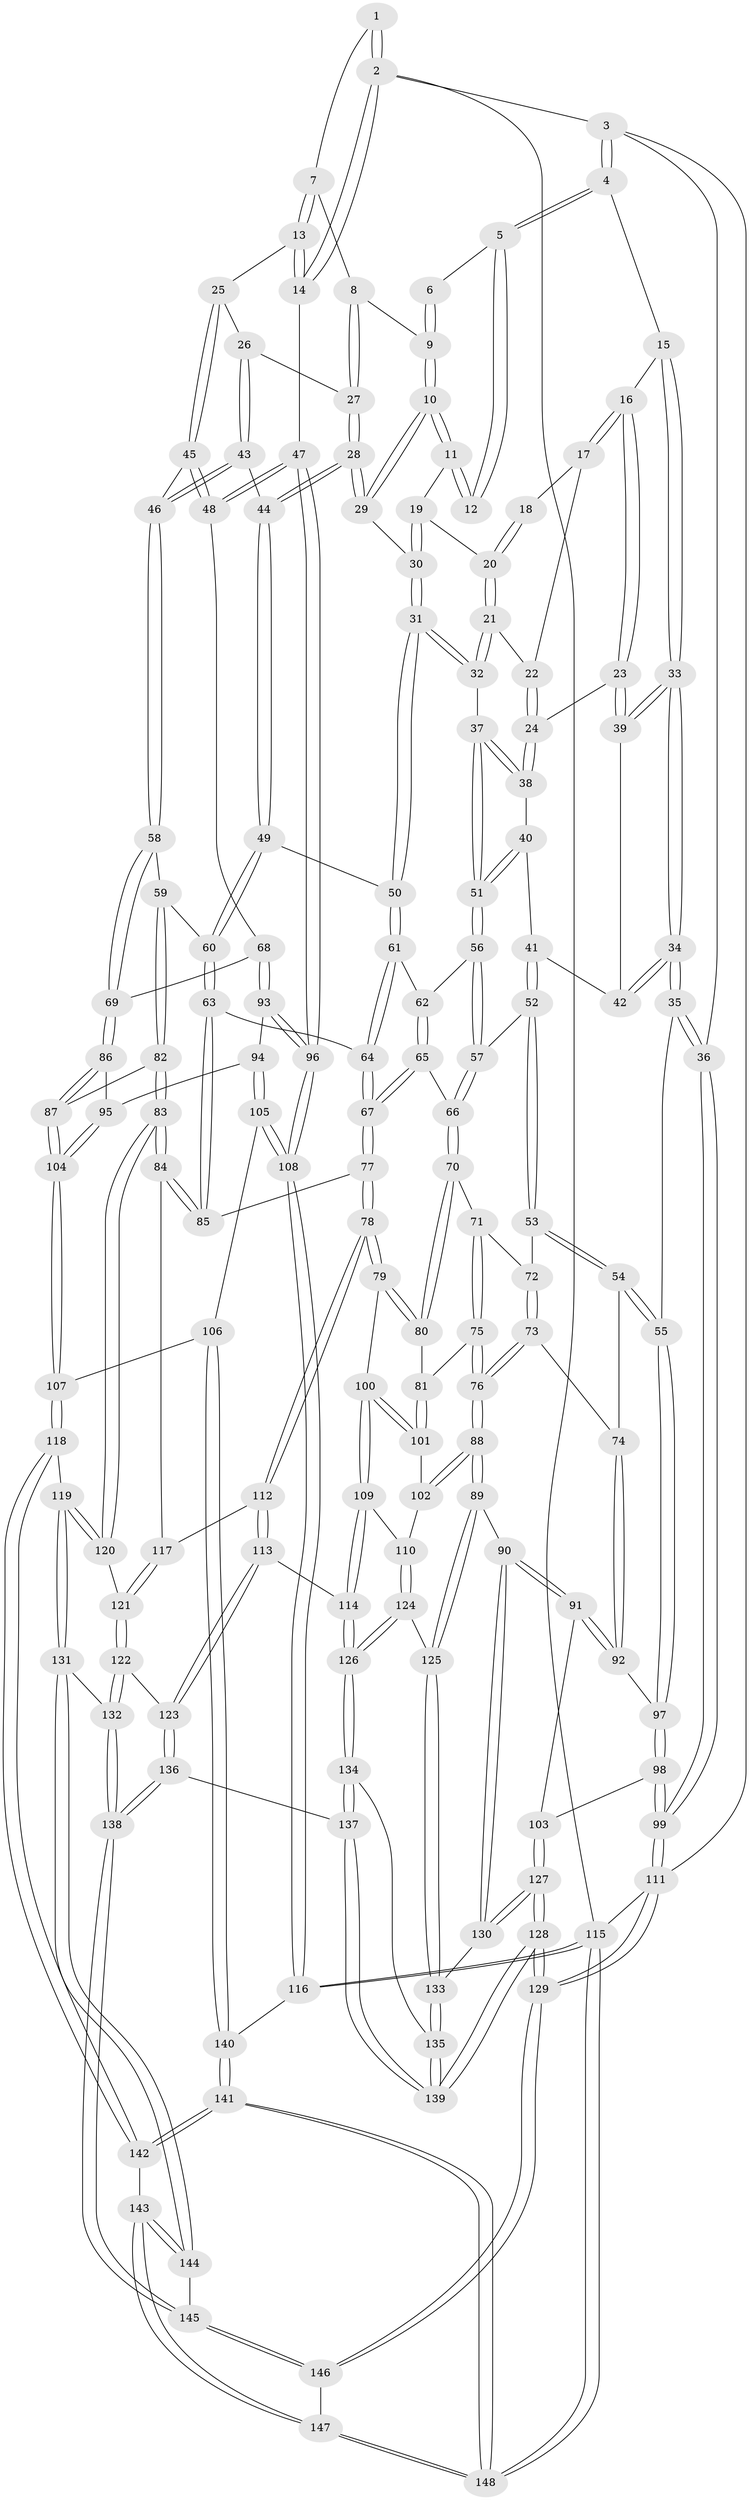 // coarse degree distribution, {6: 0.021739130434782608, 5: 0.15217391304347827, 4: 0.41304347826086957, 2: 0.13043478260869565, 3: 0.2826086956521739}
// Generated by graph-tools (version 1.1) at 2025/54/03/04/25 22:54:46]
// undirected, 148 vertices, 367 edges
graph export_dot {
  node [color=gray90,style=filled];
  1 [pos="+0.7520296937694685+0"];
  2 [pos="+1+0"];
  3 [pos="+0+0"];
  4 [pos="+0.14761584434644315+0"];
  5 [pos="+0.6164977980967551+0"];
  6 [pos="+0.6453776942925926+0"];
  7 [pos="+0.8010309529552179+0.0008282557713766281"];
  8 [pos="+0.7217809778065625+0.10787163662900327"];
  9 [pos="+0.7093026272076278+0.10765929108272815"];
  10 [pos="+0.658684483213605+0.1275611221593208"];
  11 [pos="+0.6170094395750136+0.09903562748440016"];
  12 [pos="+0.5812990919291423+0.026891165556448028"];
  13 [pos="+0.8915911638240166+0.12683010691098484"];
  14 [pos="+1+0"];
  15 [pos="+0.15503875806388745+0"];
  16 [pos="+0.1848611210262113+0"];
  17 [pos="+0.49867568298526077+0.07451220282637828"];
  18 [pos="+0.5366879413660798+0.05627001413855806"];
  19 [pos="+0.5680499433690186+0.14200673424838273"];
  20 [pos="+0.537635307193655+0.1429225817229834"];
  21 [pos="+0.5127944311609793+0.15060006398961712"];
  22 [pos="+0.47854685334430064+0.11664716424530888"];
  23 [pos="+0.25172963852687535+0.02251537227060212"];
  24 [pos="+0.3860483167894898+0.1453854850410253"];
  25 [pos="+0.8673574080520703+0.171515540354366"];
  26 [pos="+0.8658085949515265+0.1719897776987978"];
  27 [pos="+0.8191364501358745+0.17930200364707402"];
  28 [pos="+0.7148463953675053+0.2733624376328236"];
  29 [pos="+0.6538521827115303+0.23648978984207114"];
  30 [pos="+0.5749804203055148+0.25515197742665874"];
  31 [pos="+0.5266780712734769+0.2811127154480735"];
  32 [pos="+0.506580923389401+0.2753975134762118"];
  33 [pos="+0.06936694015637804+0.26522322553392597"];
  34 [pos="+0.040654090001170734+0.3343017827693654"];
  35 [pos="+0.0053710638200806194+0.37737565407598267"];
  36 [pos="+0+0.3694133879936785"];
  37 [pos="+0.47344083852999735+0.2767921141434704"];
  38 [pos="+0.4014389458684825+0.1971302729166264"];
  39 [pos="+0.23642238993406253+0.13426390584758602"];
  40 [pos="+0.2830617726675369+0.2871308063234877"];
  41 [pos="+0.2828529748997953+0.2871222206019894"];
  42 [pos="+0.24189354365890903+0.2342601280320322"];
  43 [pos="+0.8154856613327623+0.3281091883374277"];
  44 [pos="+0.7165450431275711+0.27997743272227216"];
  45 [pos="+0.9768868283482276+0.33355435158983204"];
  46 [pos="+0.8676613891334976+0.38042238290903313"];
  47 [pos="+1+0.37641148099117816"];
  48 [pos="+1+0.35498900305955455"];
  49 [pos="+0.6973968877826938+0.3630856412353043"];
  50 [pos="+0.5534531896293685+0.34480087501887763"];
  51 [pos="+0.40420955582366846+0.3491956689385232"];
  52 [pos="+0.2255578390690386+0.40217729236842215"];
  53 [pos="+0.22289318179678977+0.40425732812684956"];
  54 [pos="+0.04106439581324435+0.39411299041564696"];
  55 [pos="+0.026721599520036846+0.39143686827462937"];
  56 [pos="+0.40144072258560354+0.3708954481513009"];
  57 [pos="+0.3664252500517279+0.40829672975161385"];
  58 [pos="+0.8229408544208996+0.44419502094005453"];
  59 [pos="+0.7996706725670419+0.4490313763966701"];
  60 [pos="+0.7054037402067247+0.41277911969111125"];
  61 [pos="+0.5542266837082901+0.3905732916168405"];
  62 [pos="+0.44735911481597024+0.41771005554983914"];
  63 [pos="+0.641930582026726+0.4663067001215209"];
  64 [pos="+0.57156066555404+0.43930341593097577"];
  65 [pos="+0.4656275444820843+0.47155537142090564"];
  66 [pos="+0.3622645931183802+0.4663102666963622"];
  67 [pos="+0.490077206098617+0.5092009472694906"];
  68 [pos="+0.8844030632122689+0.5112989069589339"];
  69 [pos="+0.8636686452637073+0.49729100530817044"];
  70 [pos="+0.36023880232891387+0.47234804430134397"];
  71 [pos="+0.33385503132526306+0.4788123021220642"];
  72 [pos="+0.24347491102973912+0.45378262376569206"];
  73 [pos="+0.24626185526420746+0.5152114666921335"];
  74 [pos="+0.19338671006288735+0.5325755333716026"];
  75 [pos="+0.2805200122652131+0.5495529619695133"];
  76 [pos="+0.27351194765771264+0.5508695613038268"];
  77 [pos="+0.48766335324092197+0.5208481375726675"];
  78 [pos="+0.4537776002428637+0.5728602889980627"];
  79 [pos="+0.4379703335542911+0.5735107024806103"];
  80 [pos="+0.3825153654675878+0.5280796357484905"];
  81 [pos="+0.2990841962641073+0.5519525238049771"];
  82 [pos="+0.7373963179435967+0.5854886044677479"];
  83 [pos="+0.663746026798146+0.5900309901135644"];
  84 [pos="+0.6539499480937901+0.5751641126089413"];
  85 [pos="+0.6528388616928765+0.5726448904385791"];
  86 [pos="+0.8292076673080058+0.5568114068587853"];
  87 [pos="+0.7411567441654586+0.5878422886271086"];
  88 [pos="+0.24656570751001824+0.6373941260699758"];
  89 [pos="+0.23922160035219053+0.6455935411346408"];
  90 [pos="+0.2206546130304605+0.6508316403274081"];
  91 [pos="+0.16979725709717694+0.6276731204030235"];
  92 [pos="+0.16708026651905408+0.5820936257782187"];
  93 [pos="+0.9202262102534643+0.552118236928236"];
  94 [pos="+0.895956614113959+0.5993145541485702"];
  95 [pos="+0.8583951788603248+0.6033068528673277"];
  96 [pos="+1+0.5269374869524011"];
  97 [pos="+0.04302773675488843+0.4356017835380039"];
  98 [pos="+0.07843474516092445+0.6252983104127464"];
  99 [pos="+0+0.9074908597172393"];
  100 [pos="+0.4324559023065315+0.5777734526996133"];
  101 [pos="+0.35410724062662474+0.6014862814469234"];
  102 [pos="+0.3296580494293027+0.6283674371679476"];
  103 [pos="+0.13606943720681283+0.6342753868140699"];
  104 [pos="+0.7902706574405426+0.6372232909769312"];
  105 [pos="+0.9233041234544423+0.6889514661524683"];
  106 [pos="+0.8583817359232455+0.7467378639569474"];
  107 [pos="+0.8112501380433864+0.7308916780184316"];
  108 [pos="+1+0.6698881553250321"];
  109 [pos="+0.38657098917866445+0.6622275276083979"];
  110 [pos="+0.3522378608789482+0.6595863246306625"];
  111 [pos="+0+1"];
  112 [pos="+0.46488319380056486+0.5887018674662886"];
  113 [pos="+0.4863366578028612+0.6954089573913174"];
  114 [pos="+0.40135132002225415+0.7114055148622535"];
  115 [pos="+1+1"];
  116 [pos="+1+0.7609832205000848"];
  117 [pos="+0.5030624275948263+0.598184681511923"];
  118 [pos="+0.729191066903408+0.7652299334231629"];
  119 [pos="+0.6940537096945307+0.7548229133510089"];
  120 [pos="+0.6464153740883422+0.6355048672084357"];
  121 [pos="+0.5993849342656827+0.6569630944850231"];
  122 [pos="+0.5382910086800485+0.715716886166726"];
  123 [pos="+0.49066550419325977+0.6996413093751893"];
  124 [pos="+0.3201835165884641+0.7127237444030119"];
  125 [pos="+0.30518868958969103+0.709792157370831"];
  126 [pos="+0.3708674938447373+0.748471120098555"];
  127 [pos="+0.08225987785030114+0.9160037207262013"];
  128 [pos="+0+1"];
  129 [pos="+0+1"];
  130 [pos="+0.19966860372771442+0.7319610973525974"];
  131 [pos="+0.6042746567775418+0.8059565054299562"];
  132 [pos="+0.5759024264364838+0.802849177778612"];
  133 [pos="+0.2769663970620261+0.7571908135907661"];
  134 [pos="+0.3754093117809763+0.7896157476286598"];
  135 [pos="+0.27922466960719233+0.7760043418265329"];
  136 [pos="+0.4265685864880762+0.842452085710426"];
  137 [pos="+0.3952958737845153+0.8400161058672554"];
  138 [pos="+0.49392634232247074+0.871508486031695"];
  139 [pos="+0.0894127342604892+1"];
  140 [pos="+0.890398544843535+0.8212187943070772"];
  141 [pos="+0.8647813016637085+0.964108833480797"];
  142 [pos="+0.7481088906948814+0.9083304515763567"];
  143 [pos="+0.671700297198813+0.9264432018339284"];
  144 [pos="+0.6634608608188657+0.9193940860052736"];
  145 [pos="+0.5073591336813514+0.9188273765339737"];
  146 [pos="+0.4925551570034062+1"];
  147 [pos="+0.5619446643124314+1"];
  148 [pos="+1+1"];
  1 -- 2;
  1 -- 2;
  1 -- 7;
  2 -- 3;
  2 -- 14;
  2 -- 14;
  2 -- 115;
  3 -- 4;
  3 -- 4;
  3 -- 36;
  3 -- 111;
  4 -- 5;
  4 -- 5;
  4 -- 15;
  5 -- 6;
  5 -- 12;
  5 -- 12;
  6 -- 9;
  6 -- 9;
  7 -- 8;
  7 -- 13;
  7 -- 13;
  8 -- 9;
  8 -- 27;
  8 -- 27;
  9 -- 10;
  9 -- 10;
  10 -- 11;
  10 -- 11;
  10 -- 29;
  10 -- 29;
  11 -- 12;
  11 -- 12;
  11 -- 19;
  13 -- 14;
  13 -- 14;
  13 -- 25;
  14 -- 47;
  15 -- 16;
  15 -- 33;
  15 -- 33;
  16 -- 17;
  16 -- 17;
  16 -- 23;
  16 -- 23;
  17 -- 18;
  17 -- 22;
  18 -- 20;
  18 -- 20;
  19 -- 20;
  19 -- 30;
  19 -- 30;
  20 -- 21;
  20 -- 21;
  21 -- 22;
  21 -- 32;
  21 -- 32;
  22 -- 24;
  22 -- 24;
  23 -- 24;
  23 -- 39;
  23 -- 39;
  24 -- 38;
  24 -- 38;
  25 -- 26;
  25 -- 45;
  25 -- 45;
  26 -- 27;
  26 -- 43;
  26 -- 43;
  27 -- 28;
  27 -- 28;
  28 -- 29;
  28 -- 29;
  28 -- 44;
  28 -- 44;
  29 -- 30;
  30 -- 31;
  30 -- 31;
  31 -- 32;
  31 -- 32;
  31 -- 50;
  31 -- 50;
  32 -- 37;
  33 -- 34;
  33 -- 34;
  33 -- 39;
  33 -- 39;
  34 -- 35;
  34 -- 35;
  34 -- 42;
  34 -- 42;
  35 -- 36;
  35 -- 36;
  35 -- 55;
  36 -- 99;
  36 -- 99;
  37 -- 38;
  37 -- 38;
  37 -- 51;
  37 -- 51;
  38 -- 40;
  39 -- 42;
  40 -- 41;
  40 -- 51;
  40 -- 51;
  41 -- 42;
  41 -- 52;
  41 -- 52;
  43 -- 44;
  43 -- 46;
  43 -- 46;
  44 -- 49;
  44 -- 49;
  45 -- 46;
  45 -- 48;
  45 -- 48;
  46 -- 58;
  46 -- 58;
  47 -- 48;
  47 -- 48;
  47 -- 96;
  47 -- 96;
  48 -- 68;
  49 -- 50;
  49 -- 60;
  49 -- 60;
  50 -- 61;
  50 -- 61;
  51 -- 56;
  51 -- 56;
  52 -- 53;
  52 -- 53;
  52 -- 57;
  53 -- 54;
  53 -- 54;
  53 -- 72;
  54 -- 55;
  54 -- 55;
  54 -- 74;
  55 -- 97;
  55 -- 97;
  56 -- 57;
  56 -- 57;
  56 -- 62;
  57 -- 66;
  57 -- 66;
  58 -- 59;
  58 -- 69;
  58 -- 69;
  59 -- 60;
  59 -- 82;
  59 -- 82;
  60 -- 63;
  60 -- 63;
  61 -- 62;
  61 -- 64;
  61 -- 64;
  62 -- 65;
  62 -- 65;
  63 -- 64;
  63 -- 85;
  63 -- 85;
  64 -- 67;
  64 -- 67;
  65 -- 66;
  65 -- 67;
  65 -- 67;
  66 -- 70;
  66 -- 70;
  67 -- 77;
  67 -- 77;
  68 -- 69;
  68 -- 93;
  68 -- 93;
  69 -- 86;
  69 -- 86;
  70 -- 71;
  70 -- 80;
  70 -- 80;
  71 -- 72;
  71 -- 75;
  71 -- 75;
  72 -- 73;
  72 -- 73;
  73 -- 74;
  73 -- 76;
  73 -- 76;
  74 -- 92;
  74 -- 92;
  75 -- 76;
  75 -- 76;
  75 -- 81;
  76 -- 88;
  76 -- 88;
  77 -- 78;
  77 -- 78;
  77 -- 85;
  78 -- 79;
  78 -- 79;
  78 -- 112;
  78 -- 112;
  79 -- 80;
  79 -- 80;
  79 -- 100;
  80 -- 81;
  81 -- 101;
  81 -- 101;
  82 -- 83;
  82 -- 83;
  82 -- 87;
  83 -- 84;
  83 -- 84;
  83 -- 120;
  83 -- 120;
  84 -- 85;
  84 -- 85;
  84 -- 117;
  86 -- 87;
  86 -- 87;
  86 -- 95;
  87 -- 104;
  87 -- 104;
  88 -- 89;
  88 -- 89;
  88 -- 102;
  88 -- 102;
  89 -- 90;
  89 -- 125;
  89 -- 125;
  90 -- 91;
  90 -- 91;
  90 -- 130;
  90 -- 130;
  91 -- 92;
  91 -- 92;
  91 -- 103;
  92 -- 97;
  93 -- 94;
  93 -- 96;
  93 -- 96;
  94 -- 95;
  94 -- 105;
  94 -- 105;
  95 -- 104;
  95 -- 104;
  96 -- 108;
  96 -- 108;
  97 -- 98;
  97 -- 98;
  98 -- 99;
  98 -- 99;
  98 -- 103;
  99 -- 111;
  99 -- 111;
  100 -- 101;
  100 -- 101;
  100 -- 109;
  100 -- 109;
  101 -- 102;
  102 -- 110;
  103 -- 127;
  103 -- 127;
  104 -- 107;
  104 -- 107;
  105 -- 106;
  105 -- 108;
  105 -- 108;
  106 -- 107;
  106 -- 140;
  106 -- 140;
  107 -- 118;
  107 -- 118;
  108 -- 116;
  108 -- 116;
  109 -- 110;
  109 -- 114;
  109 -- 114;
  110 -- 124;
  110 -- 124;
  111 -- 129;
  111 -- 129;
  111 -- 115;
  112 -- 113;
  112 -- 113;
  112 -- 117;
  113 -- 114;
  113 -- 123;
  113 -- 123;
  114 -- 126;
  114 -- 126;
  115 -- 116;
  115 -- 116;
  115 -- 148;
  115 -- 148;
  116 -- 140;
  117 -- 121;
  117 -- 121;
  118 -- 119;
  118 -- 142;
  118 -- 142;
  119 -- 120;
  119 -- 120;
  119 -- 131;
  119 -- 131;
  120 -- 121;
  121 -- 122;
  121 -- 122;
  122 -- 123;
  122 -- 132;
  122 -- 132;
  123 -- 136;
  123 -- 136;
  124 -- 125;
  124 -- 126;
  124 -- 126;
  125 -- 133;
  125 -- 133;
  126 -- 134;
  126 -- 134;
  127 -- 128;
  127 -- 128;
  127 -- 130;
  127 -- 130;
  128 -- 129;
  128 -- 129;
  128 -- 139;
  128 -- 139;
  129 -- 146;
  129 -- 146;
  130 -- 133;
  131 -- 132;
  131 -- 144;
  131 -- 144;
  132 -- 138;
  132 -- 138;
  133 -- 135;
  133 -- 135;
  134 -- 135;
  134 -- 137;
  134 -- 137;
  135 -- 139;
  135 -- 139;
  136 -- 137;
  136 -- 138;
  136 -- 138;
  137 -- 139;
  137 -- 139;
  138 -- 145;
  138 -- 145;
  140 -- 141;
  140 -- 141;
  141 -- 142;
  141 -- 142;
  141 -- 148;
  141 -- 148;
  142 -- 143;
  143 -- 144;
  143 -- 144;
  143 -- 147;
  143 -- 147;
  144 -- 145;
  145 -- 146;
  145 -- 146;
  146 -- 147;
  147 -- 148;
  147 -- 148;
}
